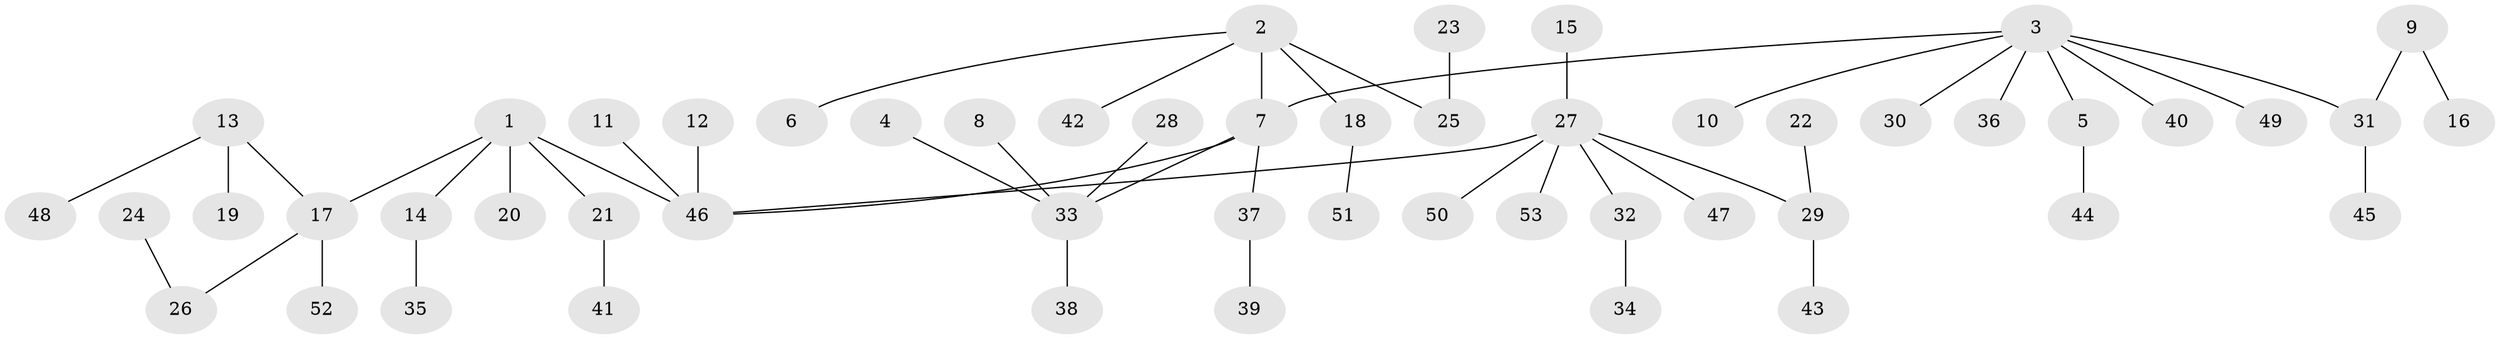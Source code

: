 // original degree distribution, {6: 0.02857142857142857, 7: 0.009523809523809525, 5: 0.02857142857142857, 2: 0.2571428571428571, 3: 0.1619047619047619, 4: 0.02857142857142857, 1: 0.4857142857142857}
// Generated by graph-tools (version 1.1) at 2025/50/03/09/25 03:50:23]
// undirected, 53 vertices, 52 edges
graph export_dot {
graph [start="1"]
  node [color=gray90,style=filled];
  1;
  2;
  3;
  4;
  5;
  6;
  7;
  8;
  9;
  10;
  11;
  12;
  13;
  14;
  15;
  16;
  17;
  18;
  19;
  20;
  21;
  22;
  23;
  24;
  25;
  26;
  27;
  28;
  29;
  30;
  31;
  32;
  33;
  34;
  35;
  36;
  37;
  38;
  39;
  40;
  41;
  42;
  43;
  44;
  45;
  46;
  47;
  48;
  49;
  50;
  51;
  52;
  53;
  1 -- 14 [weight=1.0];
  1 -- 17 [weight=1.0];
  1 -- 20 [weight=1.0];
  1 -- 21 [weight=1.0];
  1 -- 46 [weight=1.0];
  2 -- 6 [weight=1.0];
  2 -- 7 [weight=1.0];
  2 -- 18 [weight=1.0];
  2 -- 25 [weight=1.0];
  2 -- 42 [weight=1.0];
  3 -- 5 [weight=1.0];
  3 -- 7 [weight=1.0];
  3 -- 10 [weight=1.0];
  3 -- 30 [weight=1.0];
  3 -- 31 [weight=1.0];
  3 -- 36 [weight=1.0];
  3 -- 40 [weight=1.0];
  3 -- 49 [weight=1.0];
  4 -- 33 [weight=1.0];
  5 -- 44 [weight=1.0];
  7 -- 33 [weight=1.0];
  7 -- 37 [weight=1.0];
  7 -- 46 [weight=1.0];
  8 -- 33 [weight=1.0];
  9 -- 16 [weight=1.0];
  9 -- 31 [weight=1.0];
  11 -- 46 [weight=1.0];
  12 -- 46 [weight=1.0];
  13 -- 17 [weight=1.0];
  13 -- 19 [weight=1.0];
  13 -- 48 [weight=1.0];
  14 -- 35 [weight=1.0];
  15 -- 27 [weight=1.0];
  17 -- 26 [weight=1.0];
  17 -- 52 [weight=1.0];
  18 -- 51 [weight=1.0];
  21 -- 41 [weight=1.0];
  22 -- 29 [weight=1.0];
  23 -- 25 [weight=1.0];
  24 -- 26 [weight=1.0];
  27 -- 29 [weight=1.0];
  27 -- 32 [weight=1.0];
  27 -- 46 [weight=1.0];
  27 -- 47 [weight=1.0];
  27 -- 50 [weight=1.0];
  27 -- 53 [weight=1.0];
  28 -- 33 [weight=1.0];
  29 -- 43 [weight=1.0];
  31 -- 45 [weight=1.0];
  32 -- 34 [weight=1.0];
  33 -- 38 [weight=1.0];
  37 -- 39 [weight=1.0];
}
